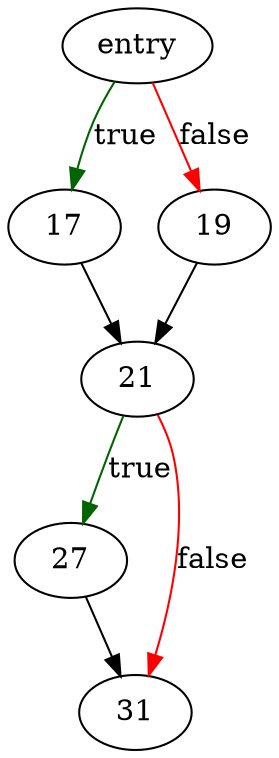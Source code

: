digraph "nocaseCollatingFunc" {
	// Node definitions.
	5 [label=entry];
	17;
	19;
	21;
	27;
	31;

	// Edge definitions.
	5 -> 17 [
		color=darkgreen
		label=true
	];
	5 -> 19 [
		color=red
		label=false
	];
	17 -> 21;
	19 -> 21;
	21 -> 27 [
		color=darkgreen
		label=true
	];
	21 -> 31 [
		color=red
		label=false
	];
	27 -> 31;
}